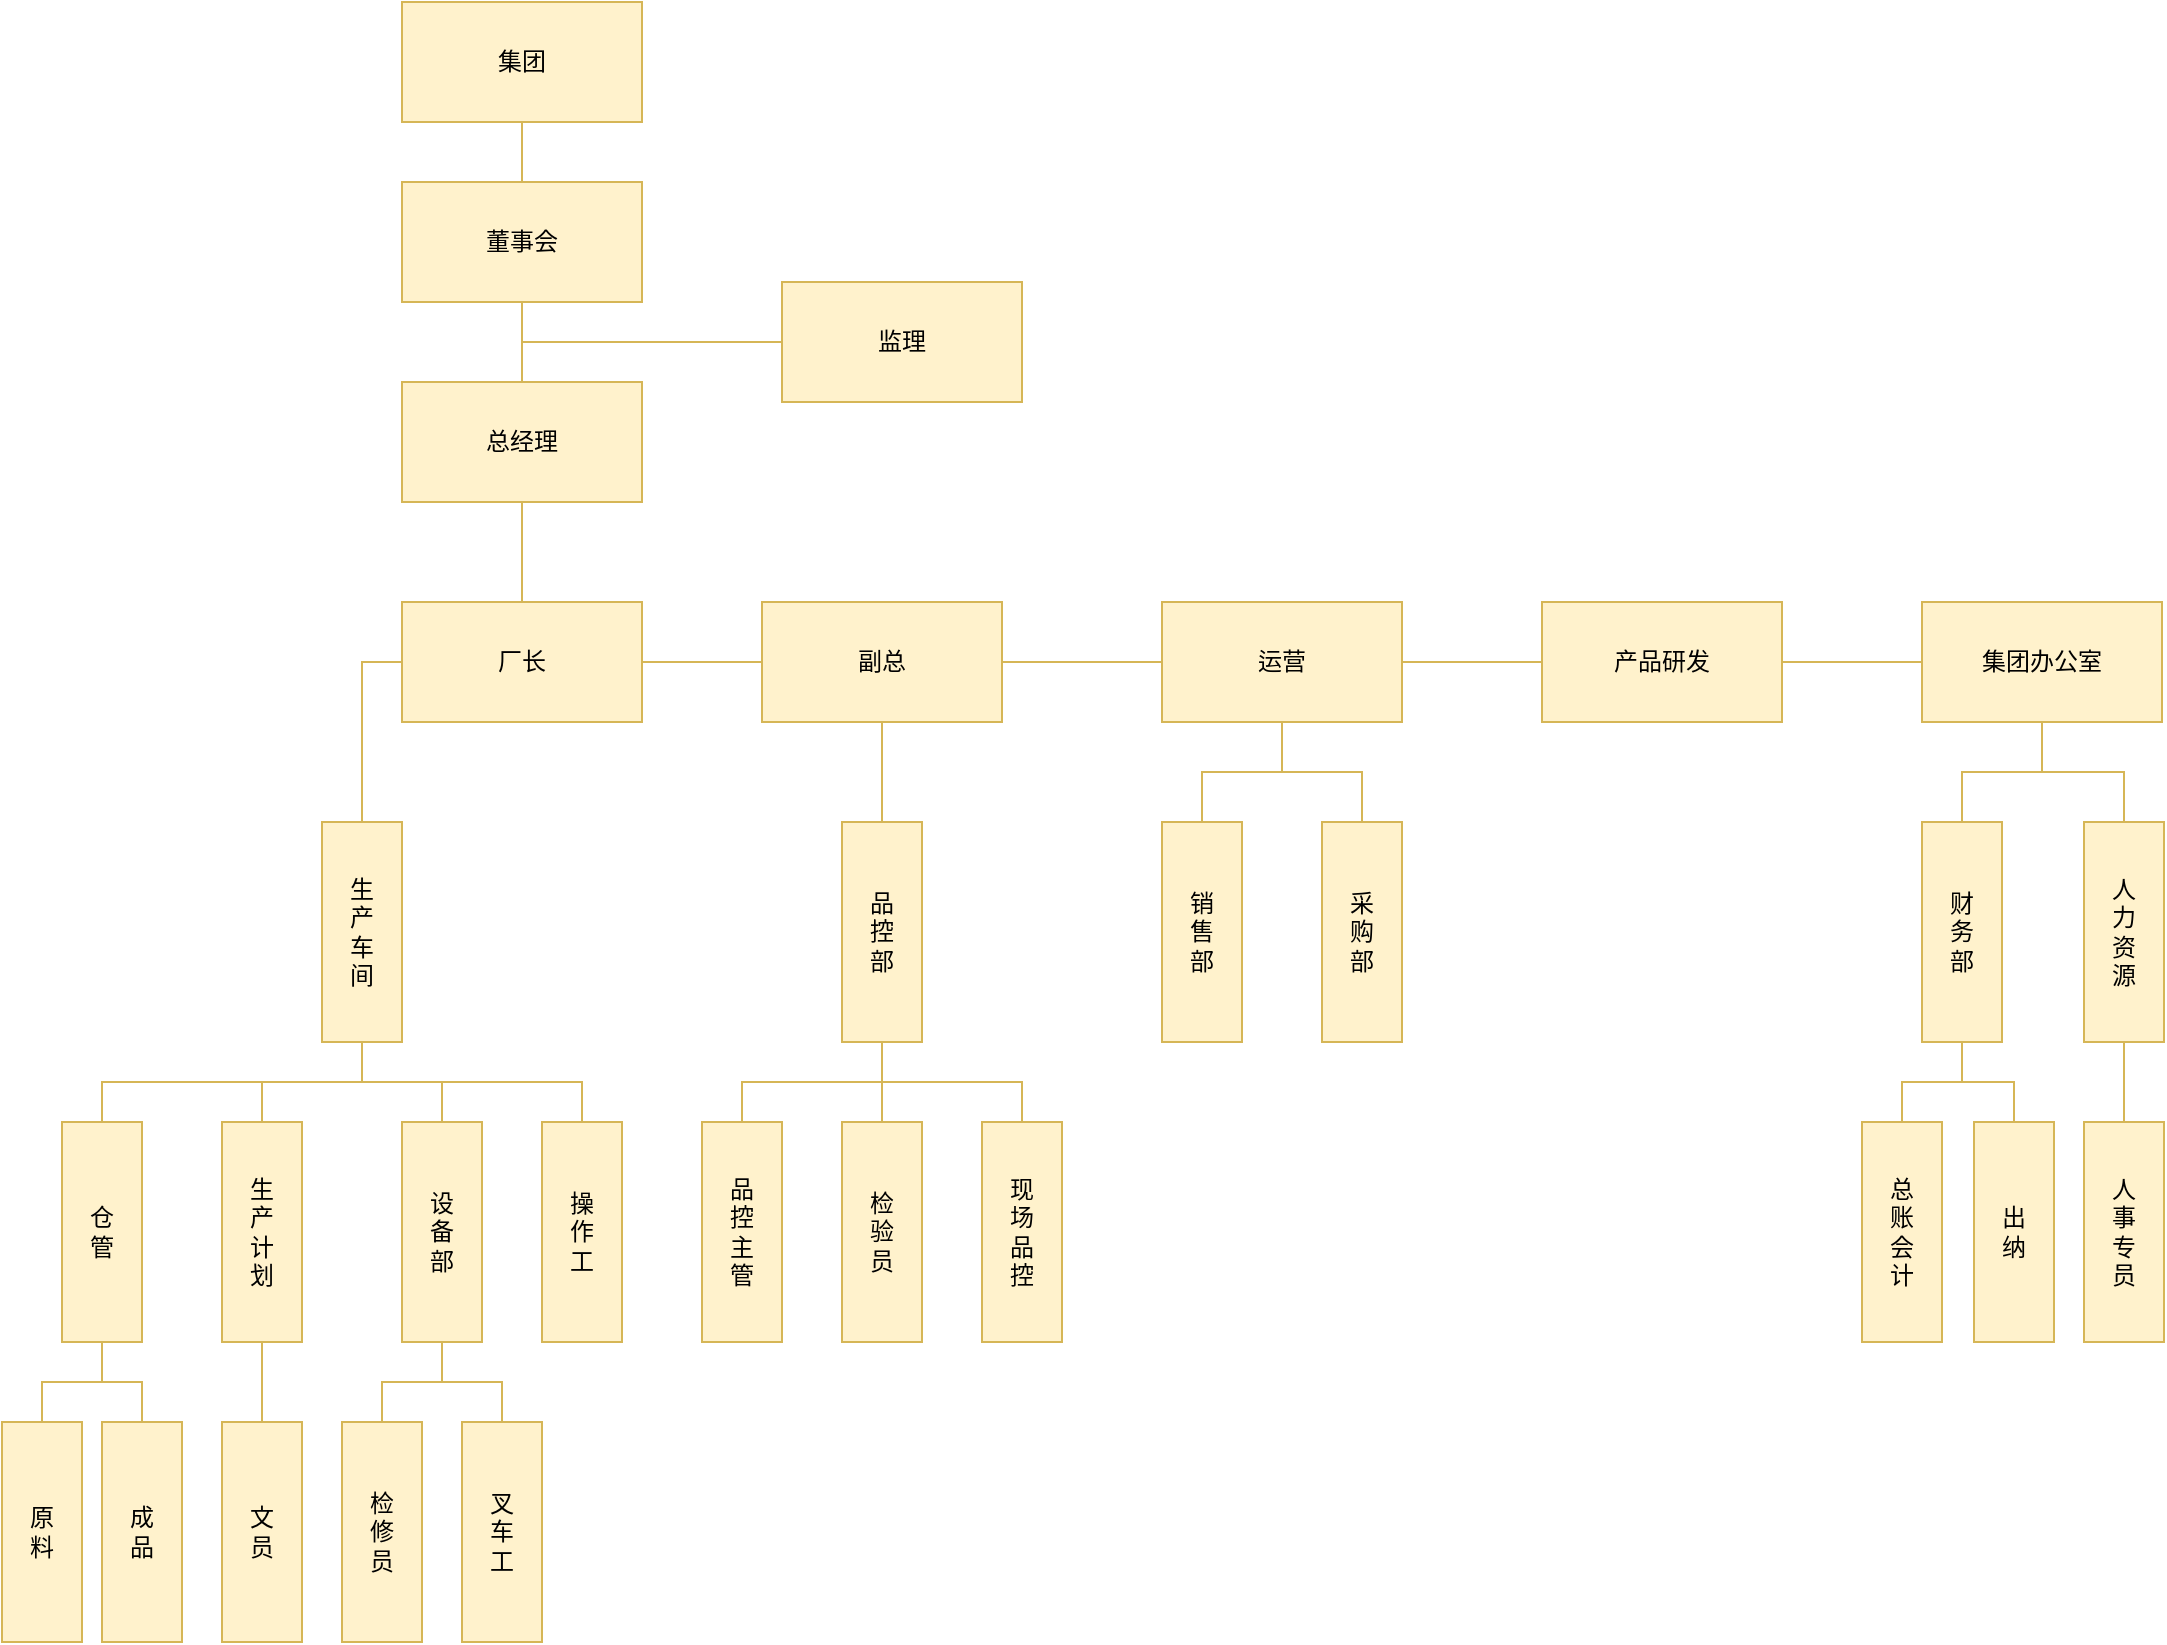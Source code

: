 <mxfile version="20.8.23" type="github">
  <diagram name="第 1 页" id="sqQpHCvgctDliyLKy5rX">
    <mxGraphModel dx="1967" dy="1937" grid="1" gridSize="10" guides="1" tooltips="1" connect="1" arrows="1" fold="1" page="1" pageScale="1" pageWidth="827" pageHeight="1169" math="0" shadow="0">
      <root>
        <mxCell id="0" />
        <mxCell id="1" parent="0" />
        <mxCell id="9nBWldFxYlAShyo2GWVR-32" style="edgeStyle=orthogonalEdgeStyle;rounded=0;orthogonalLoop=1;jettySize=auto;html=1;exitX=0.5;exitY=1;exitDx=0;exitDy=0;fillColor=#fff2cc;strokeColor=#d6b656;endArrow=none;endFill=0;" parent="1" source="nhXdP52gZIE5fKBT5u8z-1" target="G_AN2CLC8beRacx5l1sC-1" edge="1">
          <mxGeometry relative="1" as="geometry" />
        </mxCell>
        <mxCell id="nhXdP52gZIE5fKBT5u8z-1" value="总经理" style="rounded=0;whiteSpace=wrap;html=1;fillColor=#fff2cc;strokeColor=#d6b656;" parent="1" vertex="1">
          <mxGeometry x="190" y="80" width="120" height="60" as="geometry" />
        </mxCell>
        <mxCell id="G_AN2CLC8beRacx5l1sC-3" value="" style="edgeStyle=orthogonalEdgeStyle;rounded=0;orthogonalLoop=1;jettySize=auto;html=1;fillColor=#fff2cc;strokeColor=#d6b656;endArrow=none;endFill=0;startArrow=none;" parent="1" source="ilIW_ljpT0uhWPrlmf1J-7" target="G_AN2CLC8beRacx5l1sC-2" edge="1">
          <mxGeometry relative="1" as="geometry" />
        </mxCell>
        <mxCell id="9nBWldFxYlAShyo2GWVR-15" style="edgeStyle=orthogonalEdgeStyle;rounded=0;orthogonalLoop=1;jettySize=auto;html=1;exitX=0.5;exitY=1;exitDx=0;exitDy=0;entryX=0.5;entryY=0;entryDx=0;entryDy=0;fillColor=#fff2cc;strokeColor=#d6b656;endArrow=none;endFill=0;" parent="1" source="ilIW_ljpT0uhWPrlmf1J-7" target="9nBWldFxYlAShyo2GWVR-13" edge="1">
          <mxGeometry relative="1" as="geometry" />
        </mxCell>
        <mxCell id="G_AN2CLC8beRacx5l1sC-1" value="厂长" style="rounded=0;whiteSpace=wrap;html=1;fillColor=#fff2cc;strokeColor=#d6b656;" parent="1" vertex="1">
          <mxGeometry x="190" y="190" width="120" height="60" as="geometry" />
        </mxCell>
        <mxCell id="9nBWldFxYlAShyo2GWVR-3" value="" style="edgeStyle=orthogonalEdgeStyle;rounded=0;orthogonalLoop=1;jettySize=auto;html=1;fillColor=#fff2cc;strokeColor=#d6b656;endArrow=none;endFill=0;" parent="1" source="G_AN2CLC8beRacx5l1sC-2" target="9nBWldFxYlAShyo2GWVR-2" edge="1">
          <mxGeometry relative="1" as="geometry" />
        </mxCell>
        <mxCell id="9nBWldFxYlAShyo2GWVR-56" style="edgeStyle=orthogonalEdgeStyle;rounded=0;orthogonalLoop=1;jettySize=auto;html=1;exitX=0.5;exitY=1;exitDx=0;exitDy=0;entryX=0.5;entryY=0;entryDx=0;entryDy=0;endArrow=none;endFill=0;fillColor=#fff2cc;strokeColor=#d6b656;" parent="1" source="G_AN2CLC8beRacx5l1sC-2" target="9nBWldFxYlAShyo2GWVR-6" edge="1">
          <mxGeometry relative="1" as="geometry" />
        </mxCell>
        <mxCell id="G_AN2CLC8beRacx5l1sC-2" value="运营" style="rounded=0;whiteSpace=wrap;html=1;fillColor=#fff2cc;strokeColor=#d6b656;" parent="1" vertex="1">
          <mxGeometry x="570" y="190" width="120" height="60" as="geometry" />
        </mxCell>
        <mxCell id="9nBWldFxYlAShyo2GWVR-22" value="" style="edgeStyle=orthogonalEdgeStyle;rounded=0;orthogonalLoop=1;jettySize=auto;html=1;fillColor=#fff2cc;strokeColor=#d6b656;endArrow=none;endFill=0;" parent="1" source="9nBWldFxYlAShyo2GWVR-1" target="nhXdP52gZIE5fKBT5u8z-1" edge="1">
          <mxGeometry relative="1" as="geometry" />
        </mxCell>
        <mxCell id="9nBWldFxYlAShyo2GWVR-1" value="董事会" style="rounded=0;whiteSpace=wrap;html=1;fillColor=#fff2cc;strokeColor=#d6b656;" parent="1" vertex="1">
          <mxGeometry x="190" y="-20" width="120" height="60" as="geometry" />
        </mxCell>
        <mxCell id="9nBWldFxYlAShyo2GWVR-5" value="" style="edgeStyle=orthogonalEdgeStyle;rounded=0;orthogonalLoop=1;jettySize=auto;html=1;fillColor=#fff2cc;strokeColor=#d6b656;endArrow=none;endFill=0;" parent="1" source="9nBWldFxYlAShyo2GWVR-2" target="9nBWldFxYlAShyo2GWVR-4" edge="1">
          <mxGeometry relative="1" as="geometry" />
        </mxCell>
        <mxCell id="9nBWldFxYlAShyo2GWVR-2" value="产品研发" style="rounded=0;whiteSpace=wrap;html=1;fillColor=#fff2cc;strokeColor=#d6b656;" parent="1" vertex="1">
          <mxGeometry x="760" y="190" width="120" height="60" as="geometry" />
        </mxCell>
        <mxCell id="9nBWldFxYlAShyo2GWVR-33" style="edgeStyle=orthogonalEdgeStyle;rounded=0;orthogonalLoop=1;jettySize=auto;html=1;exitX=0.5;exitY=1;exitDx=0;exitDy=0;entryX=0.5;entryY=0;entryDx=0;entryDy=0;fillColor=#fff2cc;strokeColor=#d6b656;endArrow=none;endFill=0;" parent="1" source="9nBWldFxYlAShyo2GWVR-4" target="9nBWldFxYlAShyo2GWVR-24" edge="1">
          <mxGeometry relative="1" as="geometry" />
        </mxCell>
        <mxCell id="9nBWldFxYlAShyo2GWVR-34" style="edgeStyle=orthogonalEdgeStyle;rounded=0;orthogonalLoop=1;jettySize=auto;html=1;exitX=0.5;exitY=1;exitDx=0;exitDy=0;entryX=0.5;entryY=0;entryDx=0;entryDy=0;fillColor=#fff2cc;strokeColor=#d6b656;endArrow=none;endFill=0;" parent="1" source="9nBWldFxYlAShyo2GWVR-4" target="9nBWldFxYlAShyo2GWVR-23" edge="1">
          <mxGeometry relative="1" as="geometry" />
        </mxCell>
        <mxCell id="9nBWldFxYlAShyo2GWVR-4" value="集团办公室" style="rounded=0;whiteSpace=wrap;html=1;fillColor=#fff2cc;strokeColor=#d6b656;" parent="1" vertex="1">
          <mxGeometry x="950" y="190" width="120" height="60" as="geometry" />
        </mxCell>
        <mxCell id="9nBWldFxYlAShyo2GWVR-6" value="销&lt;br&gt;售&lt;br&gt;部" style="rounded=0;whiteSpace=wrap;html=1;fillColor=#fff2cc;strokeColor=#d6b656;" parent="1" vertex="1">
          <mxGeometry x="570" y="300" width="40" height="110" as="geometry" />
        </mxCell>
        <mxCell id="9nBWldFxYlAShyo2GWVR-12" style="edgeStyle=orthogonalEdgeStyle;rounded=0;orthogonalLoop=1;jettySize=auto;html=1;fillColor=#fff2cc;strokeColor=#d6b656;endArrow=none;endFill=0;" parent="1" source="9nBWldFxYlAShyo2GWVR-11" target="G_AN2CLC8beRacx5l1sC-2" edge="1">
          <mxGeometry relative="1" as="geometry" />
        </mxCell>
        <mxCell id="9nBWldFxYlAShyo2GWVR-11" value="采&lt;br&gt;购&lt;br&gt;部" style="rounded=0;whiteSpace=wrap;html=1;fillColor=#fff2cc;strokeColor=#d6b656;" parent="1" vertex="1">
          <mxGeometry x="650" y="300" width="40" height="110" as="geometry" />
        </mxCell>
        <mxCell id="9nBWldFxYlAShyo2GWVR-38" style="edgeStyle=orthogonalEdgeStyle;rounded=0;orthogonalLoop=1;jettySize=auto;html=1;exitX=0.5;exitY=1;exitDx=0;exitDy=0;entryX=0.5;entryY=0;entryDx=0;entryDy=0;fillColor=#fff2cc;strokeColor=#d6b656;endArrow=none;endFill=0;" parent="1" source="9nBWldFxYlAShyo2GWVR-13" target="9nBWldFxYlAShyo2GWVR-21" edge="1">
          <mxGeometry relative="1" as="geometry" />
        </mxCell>
        <mxCell id="9nBWldFxYlAShyo2GWVR-39" style="edgeStyle=orthogonalEdgeStyle;rounded=0;orthogonalLoop=1;jettySize=auto;html=1;exitX=0.5;exitY=1;exitDx=0;exitDy=0;entryX=0.5;entryY=0;entryDx=0;entryDy=0;fillColor=#fff2cc;strokeColor=#d6b656;endArrow=none;endFill=0;" parent="1" source="9nBWldFxYlAShyo2GWVR-13" target="9nBWldFxYlAShyo2GWVR-28" edge="1">
          <mxGeometry relative="1" as="geometry" />
        </mxCell>
        <mxCell id="9nBWldFxYlAShyo2GWVR-40" style="edgeStyle=orthogonalEdgeStyle;rounded=0;orthogonalLoop=1;jettySize=auto;html=1;exitX=0.5;exitY=1;exitDx=0;exitDy=0;entryX=0.5;entryY=0;entryDx=0;entryDy=0;fillColor=#fff2cc;strokeColor=#d6b656;endArrow=none;endFill=0;" parent="1" source="9nBWldFxYlAShyo2GWVR-13" target="9nBWldFxYlAShyo2GWVR-29" edge="1">
          <mxGeometry relative="1" as="geometry" />
        </mxCell>
        <mxCell id="9nBWldFxYlAShyo2GWVR-13" value="品&lt;br&gt;控&lt;br&gt;部" style="rounded=0;whiteSpace=wrap;html=1;fillColor=#fff2cc;strokeColor=#d6b656;" parent="1" vertex="1">
          <mxGeometry x="410" y="300" width="40" height="110" as="geometry" />
        </mxCell>
        <mxCell id="9nBWldFxYlAShyo2GWVR-41" style="edgeStyle=orthogonalEdgeStyle;rounded=0;orthogonalLoop=1;jettySize=auto;html=1;exitX=0.5;exitY=1;exitDx=0;exitDy=0;fillColor=#fff2cc;strokeColor=#d6b656;endArrow=none;endFill=0;" parent="1" source="9nBWldFxYlAShyo2GWVR-16" target="9nBWldFxYlAShyo2GWVR-18" edge="1">
          <mxGeometry relative="1" as="geometry" />
        </mxCell>
        <mxCell id="9nBWldFxYlAShyo2GWVR-42" style="edgeStyle=orthogonalEdgeStyle;rounded=0;orthogonalLoop=1;jettySize=auto;html=1;exitX=0.5;exitY=1;exitDx=0;exitDy=0;entryX=0.5;entryY=0;entryDx=0;entryDy=0;fillColor=#fff2cc;strokeColor=#d6b656;endArrow=none;endFill=0;" parent="1" source="9nBWldFxYlAShyo2GWVR-16" target="9nBWldFxYlAShyo2GWVR-19" edge="1">
          <mxGeometry relative="1" as="geometry" />
        </mxCell>
        <mxCell id="9nBWldFxYlAShyo2GWVR-43" style="edgeStyle=orthogonalEdgeStyle;rounded=0;orthogonalLoop=1;jettySize=auto;html=1;exitX=0.5;exitY=1;exitDx=0;exitDy=0;fillColor=#fff2cc;strokeColor=#d6b656;endArrow=none;endFill=0;" parent="1" source="9nBWldFxYlAShyo2GWVR-16" target="9nBWldFxYlAShyo2GWVR-20" edge="1">
          <mxGeometry relative="1" as="geometry" />
        </mxCell>
        <mxCell id="ilIW_ljpT0uhWPrlmf1J-9" style="edgeStyle=orthogonalEdgeStyle;rounded=0;orthogonalLoop=1;jettySize=auto;html=1;exitX=0.5;exitY=0;exitDx=0;exitDy=0;entryX=0;entryY=0.5;entryDx=0;entryDy=0;endArrow=none;endFill=0;fillColor=#fff2cc;strokeColor=#d6b656;" edge="1" parent="1" source="9nBWldFxYlAShyo2GWVR-16" target="G_AN2CLC8beRacx5l1sC-1">
          <mxGeometry relative="1" as="geometry" />
        </mxCell>
        <mxCell id="9nBWldFxYlAShyo2GWVR-16" value="生&lt;br&gt;产&lt;br&gt;车&lt;br&gt;间" style="rounded=0;whiteSpace=wrap;html=1;fillColor=#fff2cc;strokeColor=#d6b656;" parent="1" vertex="1">
          <mxGeometry x="150" y="300" width="40" height="110" as="geometry" />
        </mxCell>
        <mxCell id="9nBWldFxYlAShyo2GWVR-44" style="edgeStyle=orthogonalEdgeStyle;rounded=0;orthogonalLoop=1;jettySize=auto;html=1;exitX=0.5;exitY=1;exitDx=0;exitDy=0;entryX=0.5;entryY=0;entryDx=0;entryDy=0;fillColor=#fff2cc;strokeColor=#d6b656;endArrow=none;endFill=0;" parent="1" source="9nBWldFxYlAShyo2GWVR-18" target="9nBWldFxYlAShyo2GWVR-30" edge="1">
          <mxGeometry relative="1" as="geometry" />
        </mxCell>
        <mxCell id="9nBWldFxYlAShyo2GWVR-45" style="edgeStyle=orthogonalEdgeStyle;rounded=0;orthogonalLoop=1;jettySize=auto;html=1;exitX=0.5;exitY=1;exitDx=0;exitDy=0;entryX=0.5;entryY=0;entryDx=0;entryDy=0;fillColor=#fff2cc;strokeColor=#d6b656;endArrow=none;endFill=0;" parent="1" source="9nBWldFxYlAShyo2GWVR-18" target="9nBWldFxYlAShyo2GWVR-31" edge="1">
          <mxGeometry relative="1" as="geometry">
            <mxPoint x="-80" y="575" as="targetPoint" />
          </mxGeometry>
        </mxCell>
        <mxCell id="9nBWldFxYlAShyo2GWVR-18" value="仓&lt;br&gt;管" style="rounded=0;whiteSpace=wrap;html=1;fillColor=#fff2cc;strokeColor=#d6b656;" parent="1" vertex="1">
          <mxGeometry x="20" y="450" width="40" height="110" as="geometry" />
        </mxCell>
        <mxCell id="9nBWldFxYlAShyo2GWVR-49" style="edgeStyle=orthogonalEdgeStyle;rounded=0;orthogonalLoop=1;jettySize=auto;html=1;exitX=0.5;exitY=1;exitDx=0;exitDy=0;fillColor=#fff2cc;strokeColor=#d6b656;endArrow=none;endFill=0;" parent="1" source="9nBWldFxYlAShyo2GWVR-19" target="9nBWldFxYlAShyo2GWVR-48" edge="1">
          <mxGeometry relative="1" as="geometry" />
        </mxCell>
        <mxCell id="9nBWldFxYlAShyo2GWVR-19" value="生&lt;br&gt;产&lt;br&gt;计&lt;br&gt;划" style="rounded=0;whiteSpace=wrap;html=1;fillColor=#fff2cc;strokeColor=#d6b656;" parent="1" vertex="1">
          <mxGeometry x="100" y="450" width="40" height="110" as="geometry" />
        </mxCell>
        <mxCell id="9nBWldFxYlAShyo2GWVR-65" style="edgeStyle=orthogonalEdgeStyle;rounded=0;orthogonalLoop=1;jettySize=auto;html=1;exitX=0.5;exitY=1;exitDx=0;exitDy=0;entryX=0.5;entryY=0;entryDx=0;entryDy=0;strokeColor=#d6b656;endArrow=none;endFill=0;fillColor=#fff2cc;" parent="1" source="9nBWldFxYlAShyo2GWVR-20" target="9nBWldFxYlAShyo2GWVR-63" edge="1">
          <mxGeometry relative="1" as="geometry" />
        </mxCell>
        <mxCell id="9nBWldFxYlAShyo2GWVR-66" style="edgeStyle=orthogonalEdgeStyle;rounded=0;orthogonalLoop=1;jettySize=auto;html=1;exitX=0.5;exitY=1;exitDx=0;exitDy=0;entryX=0.5;entryY=0;entryDx=0;entryDy=0;strokeColor=#d6b656;endArrow=none;endFill=0;fillColor=#fff2cc;" parent="1" source="9nBWldFxYlAShyo2GWVR-20" target="9nBWldFxYlAShyo2GWVR-64" edge="1">
          <mxGeometry relative="1" as="geometry" />
        </mxCell>
        <mxCell id="9nBWldFxYlAShyo2GWVR-20" value="设&lt;br&gt;备&lt;br&gt;部" style="rounded=0;whiteSpace=wrap;html=1;fillColor=#fff2cc;strokeColor=#d6b656;" parent="1" vertex="1">
          <mxGeometry x="190" y="450" width="40" height="110" as="geometry" />
        </mxCell>
        <mxCell id="9nBWldFxYlAShyo2GWVR-21" value="品&lt;br&gt;控&lt;br&gt;主&lt;br&gt;管" style="rounded=0;whiteSpace=wrap;html=1;fillColor=#fff2cc;strokeColor=#d6b656;" parent="1" vertex="1">
          <mxGeometry x="340" y="450" width="40" height="110" as="geometry" />
        </mxCell>
        <mxCell id="9nBWldFxYlAShyo2GWVR-61" style="edgeStyle=orthogonalEdgeStyle;rounded=0;orthogonalLoop=1;jettySize=auto;html=1;exitX=0.5;exitY=1;exitDx=0;exitDy=0;entryX=0.5;entryY=0;entryDx=0;entryDy=0;strokeColor=#d6b656;endArrow=none;endFill=0;fillColor=#fff2cc;" parent="1" source="9nBWldFxYlAShyo2GWVR-23" target="9nBWldFxYlAShyo2GWVR-27" edge="1">
          <mxGeometry relative="1" as="geometry" />
        </mxCell>
        <mxCell id="9nBWldFxYlAShyo2GWVR-23" value="人&lt;br&gt;力&lt;br&gt;资&lt;br&gt;源" style="rounded=0;whiteSpace=wrap;html=1;fillColor=#fff2cc;strokeColor=#d6b656;" parent="1" vertex="1">
          <mxGeometry x="1031" y="300" width="40" height="110" as="geometry" />
        </mxCell>
        <mxCell id="9nBWldFxYlAShyo2GWVR-35" style="edgeStyle=orthogonalEdgeStyle;rounded=0;orthogonalLoop=1;jettySize=auto;html=1;exitX=0.5;exitY=1;exitDx=0;exitDy=0;fillColor=#fff2cc;strokeColor=#d6b656;endArrow=none;endFill=0;" parent="1" source="9nBWldFxYlAShyo2GWVR-24" target="9nBWldFxYlAShyo2GWVR-25" edge="1">
          <mxGeometry relative="1" as="geometry" />
        </mxCell>
        <mxCell id="9nBWldFxYlAShyo2GWVR-36" style="edgeStyle=orthogonalEdgeStyle;rounded=0;orthogonalLoop=1;jettySize=auto;html=1;exitX=0.5;exitY=1;exitDx=0;exitDy=0;entryX=0.5;entryY=0;entryDx=0;entryDy=0;fillColor=#fff2cc;strokeColor=#d6b656;endArrow=none;endFill=0;" parent="1" source="9nBWldFxYlAShyo2GWVR-24" target="9nBWldFxYlAShyo2GWVR-26" edge="1">
          <mxGeometry relative="1" as="geometry" />
        </mxCell>
        <mxCell id="9nBWldFxYlAShyo2GWVR-24" value="财&lt;br&gt;务&lt;br&gt;部" style="rounded=0;whiteSpace=wrap;html=1;fillColor=#fff2cc;strokeColor=#d6b656;" parent="1" vertex="1">
          <mxGeometry x="950" y="300" width="40" height="110" as="geometry" />
        </mxCell>
        <mxCell id="9nBWldFxYlAShyo2GWVR-25" value="总&lt;br&gt;账&lt;br&gt;会&lt;br&gt;计" style="rounded=0;whiteSpace=wrap;html=1;fillColor=#fff2cc;strokeColor=#d6b656;" parent="1" vertex="1">
          <mxGeometry x="920" y="450" width="40" height="110" as="geometry" />
        </mxCell>
        <mxCell id="9nBWldFxYlAShyo2GWVR-26" value="出&lt;br&gt;纳" style="rounded=0;whiteSpace=wrap;html=1;fillColor=#fff2cc;strokeColor=#d6b656;" parent="1" vertex="1">
          <mxGeometry x="976" y="450" width="40" height="110" as="geometry" />
        </mxCell>
        <mxCell id="9nBWldFxYlAShyo2GWVR-27" value="人&lt;br&gt;事&lt;br&gt;专&lt;br&gt;员" style="rounded=0;whiteSpace=wrap;html=1;fillColor=#fff2cc;strokeColor=#d6b656;" parent="1" vertex="1">
          <mxGeometry x="1031" y="450" width="40" height="110" as="geometry" />
        </mxCell>
        <mxCell id="9nBWldFxYlAShyo2GWVR-28" value="检&lt;br&gt;验&lt;br&gt;员" style="rounded=0;whiteSpace=wrap;html=1;fillColor=#fff2cc;strokeColor=#d6b656;" parent="1" vertex="1">
          <mxGeometry x="410" y="450" width="40" height="110" as="geometry" />
        </mxCell>
        <mxCell id="9nBWldFxYlAShyo2GWVR-29" value="现&lt;br&gt;场&lt;br&gt;品&lt;br&gt;控" style="rounded=0;whiteSpace=wrap;html=1;fillColor=#fff2cc;strokeColor=#d6b656;" parent="1" vertex="1">
          <mxGeometry x="480" y="450" width="40" height="110" as="geometry" />
        </mxCell>
        <mxCell id="9nBWldFxYlAShyo2GWVR-30" value="原&lt;br&gt;料" style="rounded=0;whiteSpace=wrap;html=1;fillColor=#fff2cc;strokeColor=#d6b656;align=center;verticalAlign=middle;" parent="1" vertex="1">
          <mxGeometry x="-10" y="600" width="40" height="110" as="geometry" />
        </mxCell>
        <mxCell id="9nBWldFxYlAShyo2GWVR-31" value="成&lt;br&gt;品" style="rounded=0;whiteSpace=wrap;html=1;fillColor=#fff2cc;strokeColor=#d6b656;align=center;verticalAlign=middle;" parent="1" vertex="1">
          <mxGeometry x="40" y="600" width="40" height="110" as="geometry" />
        </mxCell>
        <mxCell id="9nBWldFxYlAShyo2GWVR-48" value="文&lt;br&gt;员" style="rounded=0;whiteSpace=wrap;html=1;fillColor=#fff2cc;strokeColor=#d6b656;align=center;verticalAlign=middle;" parent="1" vertex="1">
          <mxGeometry x="100" y="600" width="40" height="110" as="geometry" />
        </mxCell>
        <mxCell id="9nBWldFxYlAShyo2GWVR-63" value="检&lt;br&gt;修&lt;br&gt;员" style="rounded=0;whiteSpace=wrap;html=1;fillColor=#fff2cc;strokeColor=#d6b656;align=center;verticalAlign=middle;" parent="1" vertex="1">
          <mxGeometry x="160" y="600" width="40" height="110" as="geometry" />
        </mxCell>
        <mxCell id="9nBWldFxYlAShyo2GWVR-64" value="叉&lt;br&gt;车&lt;br&gt;工" style="rounded=0;whiteSpace=wrap;html=1;fillColor=#fff2cc;strokeColor=#d6b656;align=center;verticalAlign=middle;" parent="1" vertex="1">
          <mxGeometry x="220" y="600" width="40" height="110" as="geometry" />
        </mxCell>
        <mxCell id="ilIW_ljpT0uhWPrlmf1J-44" style="edgeStyle=orthogonalEdgeStyle;rounded=0;orthogonalLoop=1;jettySize=auto;html=1;exitX=0.5;exitY=1;exitDx=0;exitDy=0;entryX=0.5;entryY=0;entryDx=0;entryDy=0;endArrow=none;endFill=0;fillColor=#fff2cc;strokeColor=#d6b656;" edge="1" parent="1" source="ilIW_ljpT0uhWPrlmf1J-1" target="9nBWldFxYlAShyo2GWVR-1">
          <mxGeometry relative="1" as="geometry" />
        </mxCell>
        <mxCell id="ilIW_ljpT0uhWPrlmf1J-1" value="集团" style="rounded=0;whiteSpace=wrap;html=1;fillColor=#fff2cc;strokeColor=#d6b656;" vertex="1" parent="1">
          <mxGeometry x="190" y="-110" width="120" height="60" as="geometry" />
        </mxCell>
        <mxCell id="ilIW_ljpT0uhWPrlmf1J-4" style="edgeStyle=none;rounded=0;orthogonalLoop=1;jettySize=auto;html=1;exitX=0;exitY=0.5;exitDx=0;exitDy=0;endArrow=none;endFill=0;fillColor=#fff2cc;strokeColor=#d6b656;" edge="1" parent="1" source="ilIW_ljpT0uhWPrlmf1J-3">
          <mxGeometry relative="1" as="geometry">
            <mxPoint x="250" y="60" as="targetPoint" />
          </mxGeometry>
        </mxCell>
        <mxCell id="ilIW_ljpT0uhWPrlmf1J-3" value="监理" style="rounded=0;whiteSpace=wrap;html=1;fillColor=#fff2cc;strokeColor=#d6b656;" vertex="1" parent="1">
          <mxGeometry x="380" y="30" width="120" height="60" as="geometry" />
        </mxCell>
        <mxCell id="ilIW_ljpT0uhWPrlmf1J-8" value="" style="edgeStyle=orthogonalEdgeStyle;rounded=0;orthogonalLoop=1;jettySize=auto;html=1;fillColor=#fff2cc;strokeColor=#d6b656;endArrow=none;endFill=0;" edge="1" parent="1" source="G_AN2CLC8beRacx5l1sC-1" target="ilIW_ljpT0uhWPrlmf1J-7">
          <mxGeometry relative="1" as="geometry">
            <mxPoint x="310" y="220" as="sourcePoint" />
            <mxPoint x="690" y="220" as="targetPoint" />
          </mxGeometry>
        </mxCell>
        <mxCell id="ilIW_ljpT0uhWPrlmf1J-7" value="副总" style="rounded=0;whiteSpace=wrap;html=1;fillColor=#fff2cc;strokeColor=#d6b656;" vertex="1" parent="1">
          <mxGeometry x="370" y="190" width="120" height="60" as="geometry" />
        </mxCell>
        <mxCell id="ilIW_ljpT0uhWPrlmf1J-43" style="edgeStyle=orthogonalEdgeStyle;rounded=0;orthogonalLoop=1;jettySize=auto;html=1;exitX=0.5;exitY=0;exitDx=0;exitDy=0;entryX=0.5;entryY=1;entryDx=0;entryDy=0;endArrow=none;endFill=0;fillColor=#fff2cc;strokeColor=#d6b656;" edge="1" parent="1" source="ilIW_ljpT0uhWPrlmf1J-42" target="9nBWldFxYlAShyo2GWVR-16">
          <mxGeometry relative="1" as="geometry" />
        </mxCell>
        <mxCell id="ilIW_ljpT0uhWPrlmf1J-42" value="操&lt;br&gt;作&lt;br&gt;工" style="rounded=0;whiteSpace=wrap;html=1;fillColor=#fff2cc;strokeColor=#d6b656;" vertex="1" parent="1">
          <mxGeometry x="260" y="450" width="40" height="110" as="geometry" />
        </mxCell>
      </root>
    </mxGraphModel>
  </diagram>
</mxfile>
